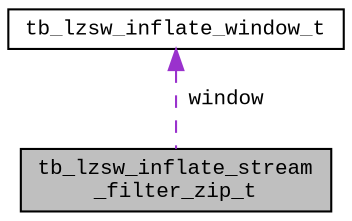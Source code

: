 digraph "tb_lzsw_inflate_stream_filter_zip_t"
{
  edge [fontname="CourierNew",fontsize="10",labelfontname="CourierNew",labelfontsize="10"];
  node [fontname="CourierNew",fontsize="10",shape=record];
  Node1 [label="tb_lzsw_inflate_stream\l_filter_zip_t",height=0.2,width=0.4,color="black", fillcolor="grey75", style="filled" fontcolor="black"];
  Node2 -> Node1 [dir="back",color="darkorchid3",fontsize="10",style="dashed",label=" window" ,fontname="CourierNew"];
  Node2 [label="tb_lzsw_inflate_window_t",height=0.2,width=0.4,color="black", fillcolor="white", style="filled",URL="$de/d70/structtb__lzsw__inflate__window__t.html"];
}
